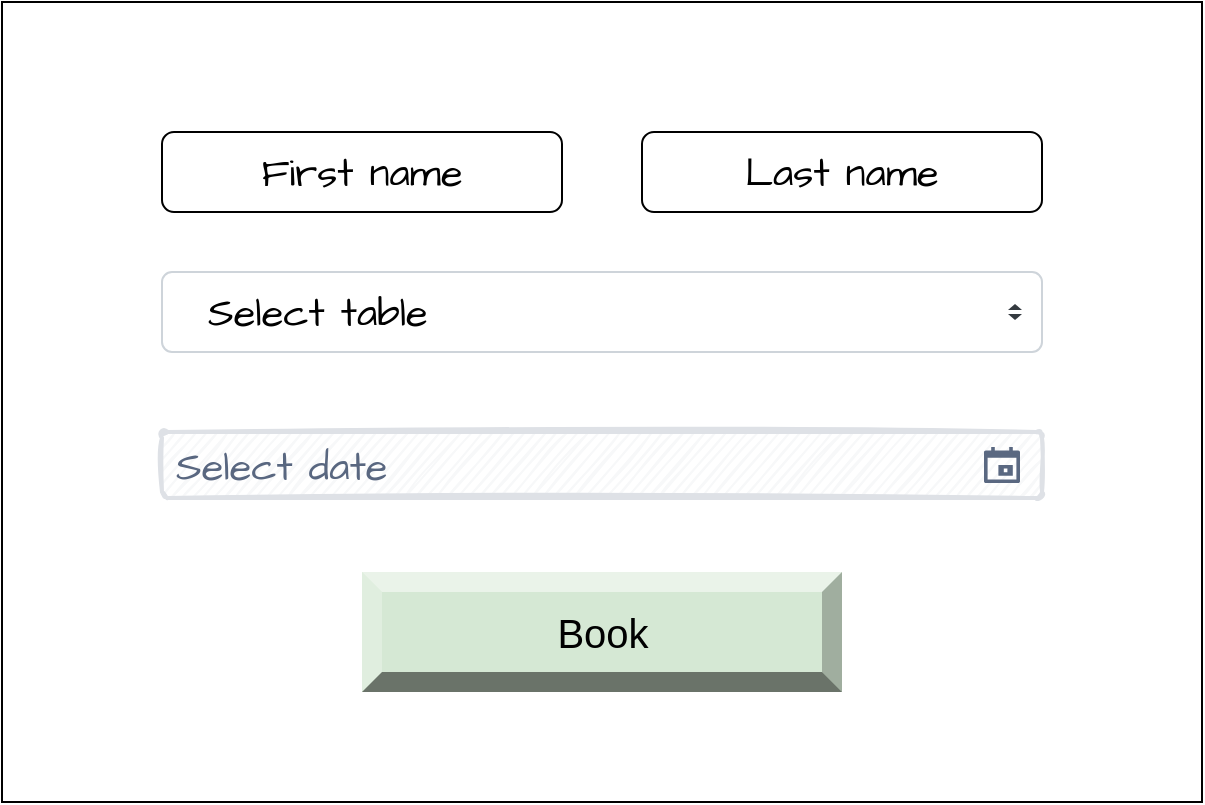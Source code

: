 <mxfile version="15.8.7" type="google"><diagram name="Page-1" id="03018318-947c-dd8e-b7a3-06fadd420f32"><mxGraphModel dx="1550" dy="829" grid="1" gridSize="10" guides="1" tooltips="1" connect="1" arrows="1" fold="1" page="1" pageScale="1" pageWidth="1100" pageHeight="850" background="#ffffff" math="0" shadow="0"><root><mxCell id="0"/><mxCell id="1" parent="0"/><mxCell id="MU5-SFRKrKuptotr5P9E-1" value="" style="rounded=0;whiteSpace=wrap;html=1;" vertex="1" parent="1"><mxGeometry x="250" y="225" width="600" height="400" as="geometry"/></mxCell><mxCell id="MU5-SFRKrKuptotr5P9E-2" value="&lt;font style=&quot;font-size: 20px&quot; face=&quot;Architects Daughter&quot; data-font-src=&quot;https://fonts.googleapis.com/css?family=Architects+Daughter&quot;&gt;First name&lt;/font&gt;" style="rounded=1;whiteSpace=wrap;html=1;" vertex="1" parent="1"><mxGeometry x="330" y="290" width="200" height="40" as="geometry"/></mxCell><mxCell id="MU5-SFRKrKuptotr5P9E-3" value="&lt;span style=&quot;font-size: 20px&quot;&gt;&lt;font face=&quot;Architects Daughter&quot; data-font-src=&quot;https://fonts.googleapis.com/css?family=Architects+Daughter&quot;&gt;Last name&lt;/font&gt;&lt;/span&gt;" style="rounded=1;whiteSpace=wrap;html=1;" vertex="1" parent="1"><mxGeometry x="570" y="290" width="200" height="40" as="geometry"/></mxCell><mxCell id="MU5-SFRKrKuptotr5P9E-5" value="Book" style="labelPosition=center;verticalLabelPosition=middle;align=center;html=1;shape=mxgraph.basic.shaded_button;dx=10;fillColor=#d5e8d4;strokeColor=#82b366;fontSize=20;" vertex="1" parent="1"><mxGeometry x="430" y="510" width="240" height="60" as="geometry"/></mxCell><mxCell id="MU5-SFRKrKuptotr5P9E-7" value="&lt;font style=&quot;font-size: 20px&quot;&gt;Select date&lt;/font&gt;" style="rounded=1;arcSize=9;fillColor=#F7F8F9;align=left;spacingLeft=5;strokeColor=#DEE1E6;html=1;strokeWidth=2;fontColor=#596780;fontSize=12;sketch=1;hachureGap=4;pointerEvents=0;fontFamily=Architects Daughter;fontSource=https%3A%2F%2Ffonts.googleapis.com%2Fcss%3Ffamily%3DArchitects%2BDaughter;" vertex="1" parent="1"><mxGeometry x="330" y="440" width="440" height="33" as="geometry"/></mxCell><mxCell id="MU5-SFRKrKuptotr5P9E-8" value="" style="shape=mxgraph.gmdl.calendar;fillColor=#5A6881;strokeColor=none;sketch=0;hachureGap=4;pointerEvents=0;fontFamily=Architects Daughter;fontSource=https%3A%2F%2Ffonts.googleapis.com%2Fcss%3Ffamily%3DArchitects%2BDaughter;fontSize=20;" vertex="1" parent="MU5-SFRKrKuptotr5P9E-7"><mxGeometry x="1" y="0.5" width="18" height="18" relative="1" as="geometry"><mxPoint x="-29" y="-9" as="offset"/></mxGeometry></mxCell><mxCell id="MU5-SFRKrKuptotr5P9E-20" value="" style="html=1;shadow=0;dashed=0;shape=mxgraph.bootstrap.rrect;rSize=5;strokeColor=#CED4DA;html=1;whiteSpace=wrap;fillColor=#FFFFFF;fontColor=#7D868C;align=left;spacingLeft=80;spacing=15;fontSize=14;" vertex="1" parent="1"><mxGeometry x="330" y="360" width="440" height="40" as="geometry"/></mxCell><mxCell id="MU5-SFRKrKuptotr5P9E-21" value="" style="shape=triangle;direction=south;fillColor=#343A40;strokeColor=none;perimeter=none;fontSize=20;" vertex="1" parent="MU5-SFRKrKuptotr5P9E-20"><mxGeometry x="1" y="0.5" width="7" height="3" relative="1" as="geometry"><mxPoint x="-17" y="1" as="offset"/></mxGeometry></mxCell><mxCell id="MU5-SFRKrKuptotr5P9E-22" value="" style="shape=triangle;direction=north;fillColor=#343A40;strokeColor=none;perimeter=none;fontSize=20;" vertex="1" parent="MU5-SFRKrKuptotr5P9E-20"><mxGeometry x="1" y="0.5" width="7" height="3" relative="1" as="geometry"><mxPoint x="-17" y="-4" as="offset"/></mxGeometry></mxCell><mxCell id="MU5-SFRKrKuptotr5P9E-25" value="&lt;font face=&quot;Architects Daughter&quot; data-font-src=&quot;https://fonts.googleapis.com/css?family=Architects+Daughter&quot;&gt;Select table&lt;/font&gt;" style="text;html=1;strokeColor=none;fillColor=none;align=left;verticalAlign=middle;whiteSpace=wrap;rounded=0;fontSize=20;" vertex="1" parent="MU5-SFRKrKuptotr5P9E-20"><mxGeometry x="20.952" y="5" width="356.19" height="30" as="geometry"/></mxCell></root></mxGraphModel></diagram></mxfile>
